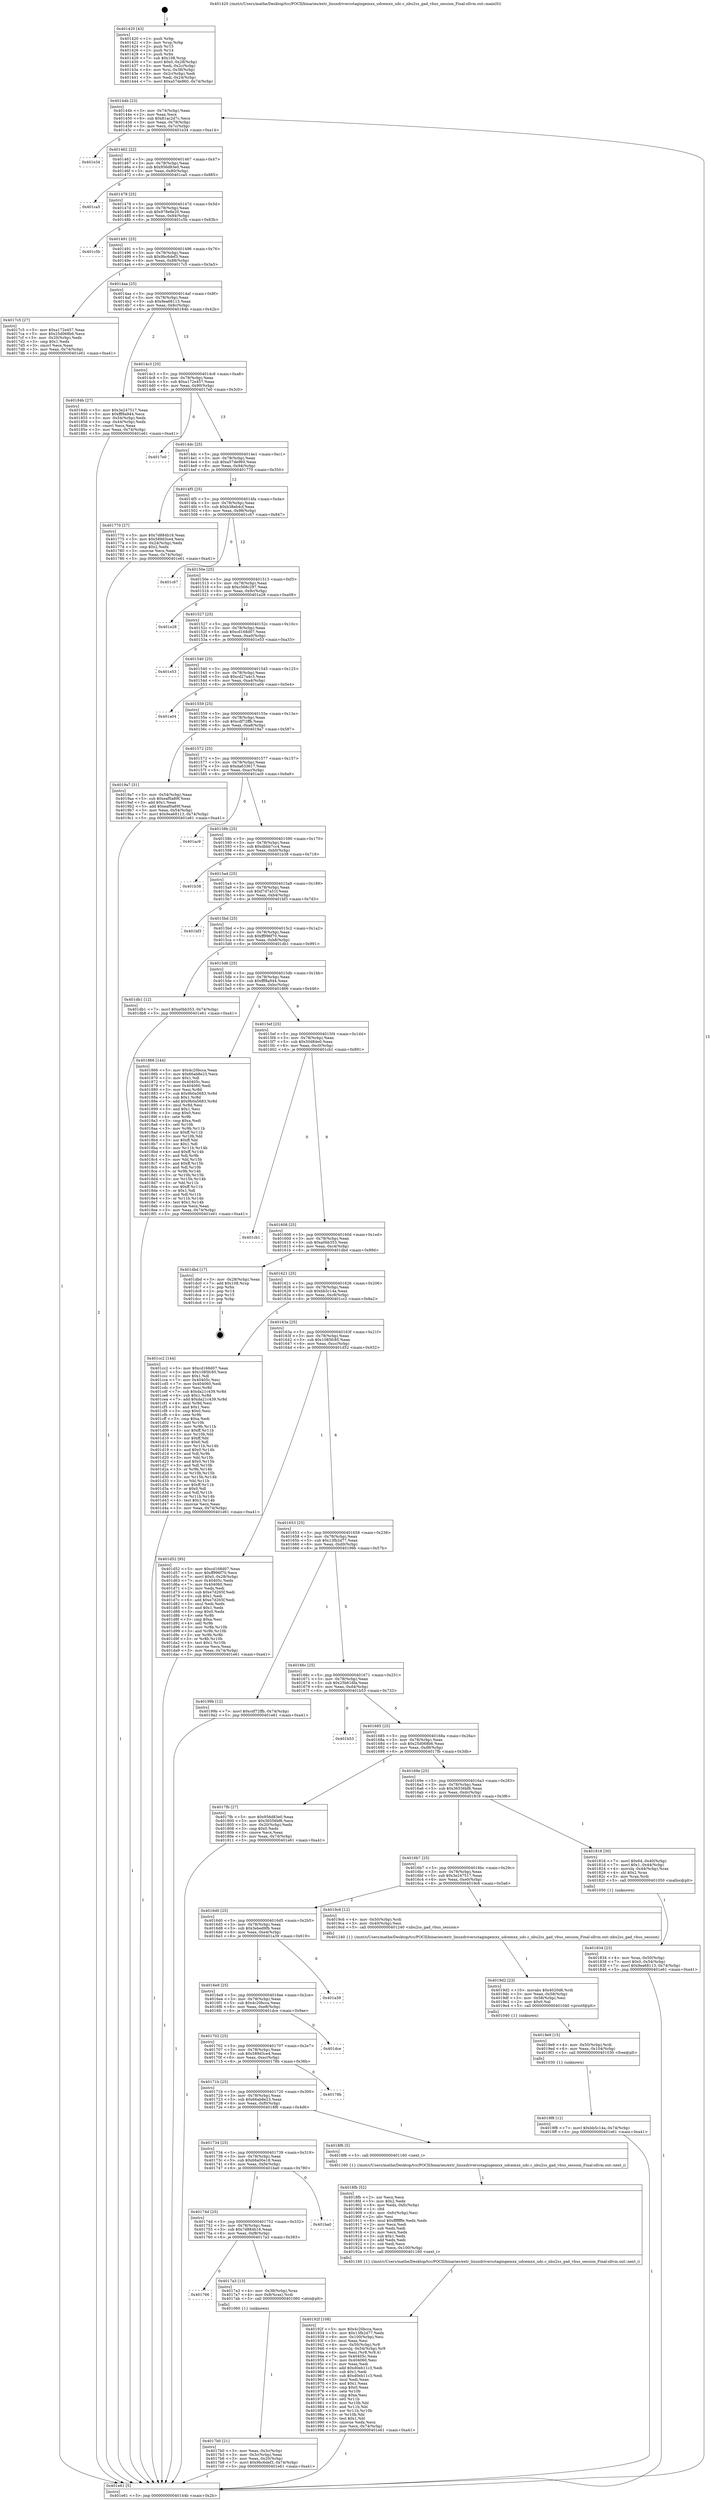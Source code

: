 digraph "0x401420" {
  label = "0x401420 (/mnt/c/Users/mathe/Desktop/tcc/POCII/binaries/extr_linuxdriversstagingemxx_udcemxx_udc.c_nbu2ss_gad_vbus_session_Final-ollvm.out::main(0))"
  labelloc = "t"
  node[shape=record]

  Entry [label="",width=0.3,height=0.3,shape=circle,fillcolor=black,style=filled]
  "0x40144b" [label="{
     0x40144b [23]\l
     | [instrs]\l
     &nbsp;&nbsp;0x40144b \<+3\>: mov -0x74(%rbp),%eax\l
     &nbsp;&nbsp;0x40144e \<+2\>: mov %eax,%ecx\l
     &nbsp;&nbsp;0x401450 \<+6\>: sub $0x81ac2d7c,%ecx\l
     &nbsp;&nbsp;0x401456 \<+3\>: mov %eax,-0x78(%rbp)\l
     &nbsp;&nbsp;0x401459 \<+3\>: mov %ecx,-0x7c(%rbp)\l
     &nbsp;&nbsp;0x40145c \<+6\>: je 0000000000401e34 \<main+0xa14\>\l
  }"]
  "0x401e34" [label="{
     0x401e34\l
  }", style=dashed]
  "0x401462" [label="{
     0x401462 [22]\l
     | [instrs]\l
     &nbsp;&nbsp;0x401462 \<+5\>: jmp 0000000000401467 \<main+0x47\>\l
     &nbsp;&nbsp;0x401467 \<+3\>: mov -0x78(%rbp),%eax\l
     &nbsp;&nbsp;0x40146a \<+5\>: sub $0x956d83e0,%eax\l
     &nbsp;&nbsp;0x40146f \<+3\>: mov %eax,-0x80(%rbp)\l
     &nbsp;&nbsp;0x401472 \<+6\>: je 0000000000401ca5 \<main+0x885\>\l
  }"]
  Exit [label="",width=0.3,height=0.3,shape=circle,fillcolor=black,style=filled,peripheries=2]
  "0x401ca5" [label="{
     0x401ca5\l
  }", style=dashed]
  "0x401478" [label="{
     0x401478 [25]\l
     | [instrs]\l
     &nbsp;&nbsp;0x401478 \<+5\>: jmp 000000000040147d \<main+0x5d\>\l
     &nbsp;&nbsp;0x40147d \<+3\>: mov -0x78(%rbp),%eax\l
     &nbsp;&nbsp;0x401480 \<+5\>: sub $0x978e8e20,%eax\l
     &nbsp;&nbsp;0x401485 \<+6\>: mov %eax,-0x84(%rbp)\l
     &nbsp;&nbsp;0x40148b \<+6\>: je 0000000000401c5b \<main+0x83b\>\l
  }"]
  "0x4019f8" [label="{
     0x4019f8 [12]\l
     | [instrs]\l
     &nbsp;&nbsp;0x4019f8 \<+7\>: movl $0xbb5c14a,-0x74(%rbp)\l
     &nbsp;&nbsp;0x4019ff \<+5\>: jmp 0000000000401e61 \<main+0xa41\>\l
  }"]
  "0x401c5b" [label="{
     0x401c5b\l
  }", style=dashed]
  "0x401491" [label="{
     0x401491 [25]\l
     | [instrs]\l
     &nbsp;&nbsp;0x401491 \<+5\>: jmp 0000000000401496 \<main+0x76\>\l
     &nbsp;&nbsp;0x401496 \<+3\>: mov -0x78(%rbp),%eax\l
     &nbsp;&nbsp;0x401499 \<+5\>: sub $0x9bc6def3,%eax\l
     &nbsp;&nbsp;0x40149e \<+6\>: mov %eax,-0x88(%rbp)\l
     &nbsp;&nbsp;0x4014a4 \<+6\>: je 00000000004017c5 \<main+0x3a5\>\l
  }"]
  "0x4019e9" [label="{
     0x4019e9 [15]\l
     | [instrs]\l
     &nbsp;&nbsp;0x4019e9 \<+4\>: mov -0x50(%rbp),%rdi\l
     &nbsp;&nbsp;0x4019ed \<+6\>: mov %eax,-0x104(%rbp)\l
     &nbsp;&nbsp;0x4019f3 \<+5\>: call 0000000000401030 \<free@plt\>\l
     | [calls]\l
     &nbsp;&nbsp;0x401030 \{1\} (unknown)\l
  }"]
  "0x4017c5" [label="{
     0x4017c5 [27]\l
     | [instrs]\l
     &nbsp;&nbsp;0x4017c5 \<+5\>: mov $0xa172e457,%eax\l
     &nbsp;&nbsp;0x4017ca \<+5\>: mov $0x25d068b6,%ecx\l
     &nbsp;&nbsp;0x4017cf \<+3\>: mov -0x20(%rbp),%edx\l
     &nbsp;&nbsp;0x4017d2 \<+3\>: cmp $0x1,%edx\l
     &nbsp;&nbsp;0x4017d5 \<+3\>: cmovl %ecx,%eax\l
     &nbsp;&nbsp;0x4017d8 \<+3\>: mov %eax,-0x74(%rbp)\l
     &nbsp;&nbsp;0x4017db \<+5\>: jmp 0000000000401e61 \<main+0xa41\>\l
  }"]
  "0x4014aa" [label="{
     0x4014aa [25]\l
     | [instrs]\l
     &nbsp;&nbsp;0x4014aa \<+5\>: jmp 00000000004014af \<main+0x8f\>\l
     &nbsp;&nbsp;0x4014af \<+3\>: mov -0x78(%rbp),%eax\l
     &nbsp;&nbsp;0x4014b2 \<+5\>: sub $0x9ea68113,%eax\l
     &nbsp;&nbsp;0x4014b7 \<+6\>: mov %eax,-0x8c(%rbp)\l
     &nbsp;&nbsp;0x4014bd \<+6\>: je 000000000040184b \<main+0x42b\>\l
  }"]
  "0x4019d2" [label="{
     0x4019d2 [23]\l
     | [instrs]\l
     &nbsp;&nbsp;0x4019d2 \<+10\>: movabs $0x4020d6,%rdi\l
     &nbsp;&nbsp;0x4019dc \<+3\>: mov %eax,-0x58(%rbp)\l
     &nbsp;&nbsp;0x4019df \<+3\>: mov -0x58(%rbp),%esi\l
     &nbsp;&nbsp;0x4019e2 \<+2\>: mov $0x0,%al\l
     &nbsp;&nbsp;0x4019e4 \<+5\>: call 0000000000401040 \<printf@plt\>\l
     | [calls]\l
     &nbsp;&nbsp;0x401040 \{1\} (unknown)\l
  }"]
  "0x40184b" [label="{
     0x40184b [27]\l
     | [instrs]\l
     &nbsp;&nbsp;0x40184b \<+5\>: mov $0x3e247517,%eax\l
     &nbsp;&nbsp;0x401850 \<+5\>: mov $0xfff8a944,%ecx\l
     &nbsp;&nbsp;0x401855 \<+3\>: mov -0x54(%rbp),%edx\l
     &nbsp;&nbsp;0x401858 \<+3\>: cmp -0x44(%rbp),%edx\l
     &nbsp;&nbsp;0x40185b \<+3\>: cmovl %ecx,%eax\l
     &nbsp;&nbsp;0x40185e \<+3\>: mov %eax,-0x74(%rbp)\l
     &nbsp;&nbsp;0x401861 \<+5\>: jmp 0000000000401e61 \<main+0xa41\>\l
  }"]
  "0x4014c3" [label="{
     0x4014c3 [25]\l
     | [instrs]\l
     &nbsp;&nbsp;0x4014c3 \<+5\>: jmp 00000000004014c8 \<main+0xa8\>\l
     &nbsp;&nbsp;0x4014c8 \<+3\>: mov -0x78(%rbp),%eax\l
     &nbsp;&nbsp;0x4014cb \<+5\>: sub $0xa172e457,%eax\l
     &nbsp;&nbsp;0x4014d0 \<+6\>: mov %eax,-0x90(%rbp)\l
     &nbsp;&nbsp;0x4014d6 \<+6\>: je 00000000004017e0 \<main+0x3c0\>\l
  }"]
  "0x40192f" [label="{
     0x40192f [108]\l
     | [instrs]\l
     &nbsp;&nbsp;0x40192f \<+5\>: mov $0x4c20bcca,%ecx\l
     &nbsp;&nbsp;0x401934 \<+5\>: mov $0x13fb2d77,%edx\l
     &nbsp;&nbsp;0x401939 \<+6\>: mov -0x100(%rbp),%esi\l
     &nbsp;&nbsp;0x40193f \<+3\>: imul %eax,%esi\l
     &nbsp;&nbsp;0x401942 \<+4\>: mov -0x50(%rbp),%r8\l
     &nbsp;&nbsp;0x401946 \<+4\>: movslq -0x54(%rbp),%r9\l
     &nbsp;&nbsp;0x40194a \<+4\>: mov %esi,(%r8,%r9,4)\l
     &nbsp;&nbsp;0x40194e \<+7\>: mov 0x40405c,%eax\l
     &nbsp;&nbsp;0x401955 \<+7\>: mov 0x404060,%esi\l
     &nbsp;&nbsp;0x40195c \<+2\>: mov %eax,%edi\l
     &nbsp;&nbsp;0x40195e \<+6\>: add $0xd0eb11c3,%edi\l
     &nbsp;&nbsp;0x401964 \<+3\>: sub $0x1,%edi\l
     &nbsp;&nbsp;0x401967 \<+6\>: sub $0xd0eb11c3,%edi\l
     &nbsp;&nbsp;0x40196d \<+3\>: imul %edi,%eax\l
     &nbsp;&nbsp;0x401970 \<+3\>: and $0x1,%eax\l
     &nbsp;&nbsp;0x401973 \<+3\>: cmp $0x0,%eax\l
     &nbsp;&nbsp;0x401976 \<+4\>: sete %r10b\l
     &nbsp;&nbsp;0x40197a \<+3\>: cmp $0xa,%esi\l
     &nbsp;&nbsp;0x40197d \<+4\>: setl %r11b\l
     &nbsp;&nbsp;0x401981 \<+3\>: mov %r10b,%bl\l
     &nbsp;&nbsp;0x401984 \<+3\>: and %r11b,%bl\l
     &nbsp;&nbsp;0x401987 \<+3\>: xor %r11b,%r10b\l
     &nbsp;&nbsp;0x40198a \<+3\>: or %r10b,%bl\l
     &nbsp;&nbsp;0x40198d \<+3\>: test $0x1,%bl\l
     &nbsp;&nbsp;0x401990 \<+3\>: cmovne %edx,%ecx\l
     &nbsp;&nbsp;0x401993 \<+3\>: mov %ecx,-0x74(%rbp)\l
     &nbsp;&nbsp;0x401996 \<+5\>: jmp 0000000000401e61 \<main+0xa41\>\l
  }"]
  "0x4017e0" [label="{
     0x4017e0\l
  }", style=dashed]
  "0x4014dc" [label="{
     0x4014dc [25]\l
     | [instrs]\l
     &nbsp;&nbsp;0x4014dc \<+5\>: jmp 00000000004014e1 \<main+0xc1\>\l
     &nbsp;&nbsp;0x4014e1 \<+3\>: mov -0x78(%rbp),%eax\l
     &nbsp;&nbsp;0x4014e4 \<+5\>: sub $0xa57de960,%eax\l
     &nbsp;&nbsp;0x4014e9 \<+6\>: mov %eax,-0x94(%rbp)\l
     &nbsp;&nbsp;0x4014ef \<+6\>: je 0000000000401770 \<main+0x350\>\l
  }"]
  "0x4018fb" [label="{
     0x4018fb [52]\l
     | [instrs]\l
     &nbsp;&nbsp;0x4018fb \<+2\>: xor %ecx,%ecx\l
     &nbsp;&nbsp;0x4018fd \<+5\>: mov $0x2,%edx\l
     &nbsp;&nbsp;0x401902 \<+6\>: mov %edx,-0xfc(%rbp)\l
     &nbsp;&nbsp;0x401908 \<+1\>: cltd\l
     &nbsp;&nbsp;0x401909 \<+6\>: mov -0xfc(%rbp),%esi\l
     &nbsp;&nbsp;0x40190f \<+2\>: idiv %esi\l
     &nbsp;&nbsp;0x401911 \<+6\>: imul $0xfffffffe,%edx,%edx\l
     &nbsp;&nbsp;0x401917 \<+2\>: mov %ecx,%edi\l
     &nbsp;&nbsp;0x401919 \<+2\>: sub %edx,%edi\l
     &nbsp;&nbsp;0x40191b \<+2\>: mov %ecx,%edx\l
     &nbsp;&nbsp;0x40191d \<+3\>: sub $0x1,%edx\l
     &nbsp;&nbsp;0x401920 \<+2\>: add %edx,%edi\l
     &nbsp;&nbsp;0x401922 \<+2\>: sub %edi,%ecx\l
     &nbsp;&nbsp;0x401924 \<+6\>: mov %ecx,-0x100(%rbp)\l
     &nbsp;&nbsp;0x40192a \<+5\>: call 0000000000401160 \<next_i\>\l
     | [calls]\l
     &nbsp;&nbsp;0x401160 \{1\} (/mnt/c/Users/mathe/Desktop/tcc/POCII/binaries/extr_linuxdriversstagingemxx_udcemxx_udc.c_nbu2ss_gad_vbus_session_Final-ollvm.out::next_i)\l
  }"]
  "0x401770" [label="{
     0x401770 [27]\l
     | [instrs]\l
     &nbsp;&nbsp;0x401770 \<+5\>: mov $0x7d884b16,%eax\l
     &nbsp;&nbsp;0x401775 \<+5\>: mov $0x589d3ce4,%ecx\l
     &nbsp;&nbsp;0x40177a \<+3\>: mov -0x24(%rbp),%edx\l
     &nbsp;&nbsp;0x40177d \<+3\>: cmp $0x2,%edx\l
     &nbsp;&nbsp;0x401780 \<+3\>: cmovne %ecx,%eax\l
     &nbsp;&nbsp;0x401783 \<+3\>: mov %eax,-0x74(%rbp)\l
     &nbsp;&nbsp;0x401786 \<+5\>: jmp 0000000000401e61 \<main+0xa41\>\l
  }"]
  "0x4014f5" [label="{
     0x4014f5 [25]\l
     | [instrs]\l
     &nbsp;&nbsp;0x4014f5 \<+5\>: jmp 00000000004014fa \<main+0xda\>\l
     &nbsp;&nbsp;0x4014fa \<+3\>: mov -0x78(%rbp),%eax\l
     &nbsp;&nbsp;0x4014fd \<+5\>: sub $0xb38eb4cf,%eax\l
     &nbsp;&nbsp;0x401502 \<+6\>: mov %eax,-0x98(%rbp)\l
     &nbsp;&nbsp;0x401508 \<+6\>: je 0000000000401c67 \<main+0x847\>\l
  }"]
  "0x401e61" [label="{
     0x401e61 [5]\l
     | [instrs]\l
     &nbsp;&nbsp;0x401e61 \<+5\>: jmp 000000000040144b \<main+0x2b\>\l
  }"]
  "0x401420" [label="{
     0x401420 [43]\l
     | [instrs]\l
     &nbsp;&nbsp;0x401420 \<+1\>: push %rbp\l
     &nbsp;&nbsp;0x401421 \<+3\>: mov %rsp,%rbp\l
     &nbsp;&nbsp;0x401424 \<+2\>: push %r15\l
     &nbsp;&nbsp;0x401426 \<+2\>: push %r14\l
     &nbsp;&nbsp;0x401428 \<+1\>: push %rbx\l
     &nbsp;&nbsp;0x401429 \<+7\>: sub $0x108,%rsp\l
     &nbsp;&nbsp;0x401430 \<+7\>: movl $0x0,-0x28(%rbp)\l
     &nbsp;&nbsp;0x401437 \<+3\>: mov %edi,-0x2c(%rbp)\l
     &nbsp;&nbsp;0x40143a \<+4\>: mov %rsi,-0x38(%rbp)\l
     &nbsp;&nbsp;0x40143e \<+3\>: mov -0x2c(%rbp),%edi\l
     &nbsp;&nbsp;0x401441 \<+3\>: mov %edi,-0x24(%rbp)\l
     &nbsp;&nbsp;0x401444 \<+7\>: movl $0xa57de960,-0x74(%rbp)\l
  }"]
  "0x401834" [label="{
     0x401834 [23]\l
     | [instrs]\l
     &nbsp;&nbsp;0x401834 \<+4\>: mov %rax,-0x50(%rbp)\l
     &nbsp;&nbsp;0x401838 \<+7\>: movl $0x0,-0x54(%rbp)\l
     &nbsp;&nbsp;0x40183f \<+7\>: movl $0x9ea68113,-0x74(%rbp)\l
     &nbsp;&nbsp;0x401846 \<+5\>: jmp 0000000000401e61 \<main+0xa41\>\l
  }"]
  "0x401c67" [label="{
     0x401c67\l
  }", style=dashed]
  "0x40150e" [label="{
     0x40150e [25]\l
     | [instrs]\l
     &nbsp;&nbsp;0x40150e \<+5\>: jmp 0000000000401513 \<main+0xf3\>\l
     &nbsp;&nbsp;0x401513 \<+3\>: mov -0x78(%rbp),%eax\l
     &nbsp;&nbsp;0x401516 \<+5\>: sub $0xc568c297,%eax\l
     &nbsp;&nbsp;0x40151b \<+6\>: mov %eax,-0x9c(%rbp)\l
     &nbsp;&nbsp;0x401521 \<+6\>: je 0000000000401e28 \<main+0xa08\>\l
  }"]
  "0x4017b0" [label="{
     0x4017b0 [21]\l
     | [instrs]\l
     &nbsp;&nbsp;0x4017b0 \<+3\>: mov %eax,-0x3c(%rbp)\l
     &nbsp;&nbsp;0x4017b3 \<+3\>: mov -0x3c(%rbp),%eax\l
     &nbsp;&nbsp;0x4017b6 \<+3\>: mov %eax,-0x20(%rbp)\l
     &nbsp;&nbsp;0x4017b9 \<+7\>: movl $0x9bc6def3,-0x74(%rbp)\l
     &nbsp;&nbsp;0x4017c0 \<+5\>: jmp 0000000000401e61 \<main+0xa41\>\l
  }"]
  "0x401e28" [label="{
     0x401e28\l
  }", style=dashed]
  "0x401527" [label="{
     0x401527 [25]\l
     | [instrs]\l
     &nbsp;&nbsp;0x401527 \<+5\>: jmp 000000000040152c \<main+0x10c\>\l
     &nbsp;&nbsp;0x40152c \<+3\>: mov -0x78(%rbp),%eax\l
     &nbsp;&nbsp;0x40152f \<+5\>: sub $0xcd168d07,%eax\l
     &nbsp;&nbsp;0x401534 \<+6\>: mov %eax,-0xa0(%rbp)\l
     &nbsp;&nbsp;0x40153a \<+6\>: je 0000000000401e53 \<main+0xa33\>\l
  }"]
  "0x401766" [label="{
     0x401766\l
  }", style=dashed]
  "0x401e53" [label="{
     0x401e53\l
  }", style=dashed]
  "0x401540" [label="{
     0x401540 [25]\l
     | [instrs]\l
     &nbsp;&nbsp;0x401540 \<+5\>: jmp 0000000000401545 \<main+0x125\>\l
     &nbsp;&nbsp;0x401545 \<+3\>: mov -0x78(%rbp),%eax\l
     &nbsp;&nbsp;0x401548 \<+5\>: sub $0xcd27a4c3,%eax\l
     &nbsp;&nbsp;0x40154d \<+6\>: mov %eax,-0xa4(%rbp)\l
     &nbsp;&nbsp;0x401553 \<+6\>: je 0000000000401a04 \<main+0x5e4\>\l
  }"]
  "0x4017a3" [label="{
     0x4017a3 [13]\l
     | [instrs]\l
     &nbsp;&nbsp;0x4017a3 \<+4\>: mov -0x38(%rbp),%rax\l
     &nbsp;&nbsp;0x4017a7 \<+4\>: mov 0x8(%rax),%rdi\l
     &nbsp;&nbsp;0x4017ab \<+5\>: call 0000000000401060 \<atoi@plt\>\l
     | [calls]\l
     &nbsp;&nbsp;0x401060 \{1\} (unknown)\l
  }"]
  "0x401a04" [label="{
     0x401a04\l
  }", style=dashed]
  "0x401559" [label="{
     0x401559 [25]\l
     | [instrs]\l
     &nbsp;&nbsp;0x401559 \<+5\>: jmp 000000000040155e \<main+0x13e\>\l
     &nbsp;&nbsp;0x40155e \<+3\>: mov -0x78(%rbp),%eax\l
     &nbsp;&nbsp;0x401561 \<+5\>: sub $0xcdf72ffb,%eax\l
     &nbsp;&nbsp;0x401566 \<+6\>: mov %eax,-0xa8(%rbp)\l
     &nbsp;&nbsp;0x40156c \<+6\>: je 00000000004019a7 \<main+0x587\>\l
  }"]
  "0x40174d" [label="{
     0x40174d [25]\l
     | [instrs]\l
     &nbsp;&nbsp;0x40174d \<+5\>: jmp 0000000000401752 \<main+0x332\>\l
     &nbsp;&nbsp;0x401752 \<+3\>: mov -0x78(%rbp),%eax\l
     &nbsp;&nbsp;0x401755 \<+5\>: sub $0x7d884b16,%eax\l
     &nbsp;&nbsp;0x40175a \<+6\>: mov %eax,-0xf8(%rbp)\l
     &nbsp;&nbsp;0x401760 \<+6\>: je 00000000004017a3 \<main+0x383\>\l
  }"]
  "0x4019a7" [label="{
     0x4019a7 [31]\l
     | [instrs]\l
     &nbsp;&nbsp;0x4019a7 \<+3\>: mov -0x54(%rbp),%eax\l
     &nbsp;&nbsp;0x4019aa \<+5\>: sub $0xeaf0a89f,%eax\l
     &nbsp;&nbsp;0x4019af \<+3\>: add $0x1,%eax\l
     &nbsp;&nbsp;0x4019b2 \<+5\>: add $0xeaf0a89f,%eax\l
     &nbsp;&nbsp;0x4019b7 \<+3\>: mov %eax,-0x54(%rbp)\l
     &nbsp;&nbsp;0x4019ba \<+7\>: movl $0x9ea68113,-0x74(%rbp)\l
     &nbsp;&nbsp;0x4019c1 \<+5\>: jmp 0000000000401e61 \<main+0xa41\>\l
  }"]
  "0x401572" [label="{
     0x401572 [25]\l
     | [instrs]\l
     &nbsp;&nbsp;0x401572 \<+5\>: jmp 0000000000401577 \<main+0x157\>\l
     &nbsp;&nbsp;0x401577 \<+3\>: mov -0x78(%rbp),%eax\l
     &nbsp;&nbsp;0x40157a \<+5\>: sub $0xda633617,%eax\l
     &nbsp;&nbsp;0x40157f \<+6\>: mov %eax,-0xac(%rbp)\l
     &nbsp;&nbsp;0x401585 \<+6\>: je 0000000000401ac9 \<main+0x6a9\>\l
  }"]
  "0x401ba0" [label="{
     0x401ba0\l
  }", style=dashed]
  "0x401ac9" [label="{
     0x401ac9\l
  }", style=dashed]
  "0x40158b" [label="{
     0x40158b [25]\l
     | [instrs]\l
     &nbsp;&nbsp;0x40158b \<+5\>: jmp 0000000000401590 \<main+0x170\>\l
     &nbsp;&nbsp;0x401590 \<+3\>: mov -0x78(%rbp),%eax\l
     &nbsp;&nbsp;0x401593 \<+5\>: sub $0xdbbb7cc4,%eax\l
     &nbsp;&nbsp;0x401598 \<+6\>: mov %eax,-0xb0(%rbp)\l
     &nbsp;&nbsp;0x40159e \<+6\>: je 0000000000401b38 \<main+0x718\>\l
  }"]
  "0x401734" [label="{
     0x401734 [25]\l
     | [instrs]\l
     &nbsp;&nbsp;0x401734 \<+5\>: jmp 0000000000401739 \<main+0x319\>\l
     &nbsp;&nbsp;0x401739 \<+3\>: mov -0x78(%rbp),%eax\l
     &nbsp;&nbsp;0x40173c \<+5\>: sub $0x68a00e18,%eax\l
     &nbsp;&nbsp;0x401741 \<+6\>: mov %eax,-0xf4(%rbp)\l
     &nbsp;&nbsp;0x401747 \<+6\>: je 0000000000401ba0 \<main+0x780\>\l
  }"]
  "0x401b38" [label="{
     0x401b38\l
  }", style=dashed]
  "0x4015a4" [label="{
     0x4015a4 [25]\l
     | [instrs]\l
     &nbsp;&nbsp;0x4015a4 \<+5\>: jmp 00000000004015a9 \<main+0x189\>\l
     &nbsp;&nbsp;0x4015a9 \<+3\>: mov -0x78(%rbp),%eax\l
     &nbsp;&nbsp;0x4015ac \<+5\>: sub $0xf7d7a51f,%eax\l
     &nbsp;&nbsp;0x4015b1 \<+6\>: mov %eax,-0xb4(%rbp)\l
     &nbsp;&nbsp;0x4015b7 \<+6\>: je 0000000000401bf3 \<main+0x7d3\>\l
  }"]
  "0x4018f6" [label="{
     0x4018f6 [5]\l
     | [instrs]\l
     &nbsp;&nbsp;0x4018f6 \<+5\>: call 0000000000401160 \<next_i\>\l
     | [calls]\l
     &nbsp;&nbsp;0x401160 \{1\} (/mnt/c/Users/mathe/Desktop/tcc/POCII/binaries/extr_linuxdriversstagingemxx_udcemxx_udc.c_nbu2ss_gad_vbus_session_Final-ollvm.out::next_i)\l
  }"]
  "0x401bf3" [label="{
     0x401bf3\l
  }", style=dashed]
  "0x4015bd" [label="{
     0x4015bd [25]\l
     | [instrs]\l
     &nbsp;&nbsp;0x4015bd \<+5\>: jmp 00000000004015c2 \<main+0x1a2\>\l
     &nbsp;&nbsp;0x4015c2 \<+3\>: mov -0x78(%rbp),%eax\l
     &nbsp;&nbsp;0x4015c5 \<+5\>: sub $0xff996f70,%eax\l
     &nbsp;&nbsp;0x4015ca \<+6\>: mov %eax,-0xb8(%rbp)\l
     &nbsp;&nbsp;0x4015d0 \<+6\>: je 0000000000401db1 \<main+0x991\>\l
  }"]
  "0x40171b" [label="{
     0x40171b [25]\l
     | [instrs]\l
     &nbsp;&nbsp;0x40171b \<+5\>: jmp 0000000000401720 \<main+0x300\>\l
     &nbsp;&nbsp;0x401720 \<+3\>: mov -0x78(%rbp),%eax\l
     &nbsp;&nbsp;0x401723 \<+5\>: sub $0x66ab8e23,%eax\l
     &nbsp;&nbsp;0x401728 \<+6\>: mov %eax,-0xf0(%rbp)\l
     &nbsp;&nbsp;0x40172e \<+6\>: je 00000000004018f6 \<main+0x4d6\>\l
  }"]
  "0x401db1" [label="{
     0x401db1 [12]\l
     | [instrs]\l
     &nbsp;&nbsp;0x401db1 \<+7\>: movl $0xa0bb353,-0x74(%rbp)\l
     &nbsp;&nbsp;0x401db8 \<+5\>: jmp 0000000000401e61 \<main+0xa41\>\l
  }"]
  "0x4015d6" [label="{
     0x4015d6 [25]\l
     | [instrs]\l
     &nbsp;&nbsp;0x4015d6 \<+5\>: jmp 00000000004015db \<main+0x1bb\>\l
     &nbsp;&nbsp;0x4015db \<+3\>: mov -0x78(%rbp),%eax\l
     &nbsp;&nbsp;0x4015de \<+5\>: sub $0xfff8a944,%eax\l
     &nbsp;&nbsp;0x4015e3 \<+6\>: mov %eax,-0xbc(%rbp)\l
     &nbsp;&nbsp;0x4015e9 \<+6\>: je 0000000000401866 \<main+0x446\>\l
  }"]
  "0x40178b" [label="{
     0x40178b\l
  }", style=dashed]
  "0x401866" [label="{
     0x401866 [144]\l
     | [instrs]\l
     &nbsp;&nbsp;0x401866 \<+5\>: mov $0x4c20bcca,%eax\l
     &nbsp;&nbsp;0x40186b \<+5\>: mov $0x66ab8e23,%ecx\l
     &nbsp;&nbsp;0x401870 \<+2\>: mov $0x1,%dl\l
     &nbsp;&nbsp;0x401872 \<+7\>: mov 0x40405c,%esi\l
     &nbsp;&nbsp;0x401879 \<+7\>: mov 0x404060,%edi\l
     &nbsp;&nbsp;0x401880 \<+3\>: mov %esi,%r8d\l
     &nbsp;&nbsp;0x401883 \<+7\>: sub $0x9b0a5683,%r8d\l
     &nbsp;&nbsp;0x40188a \<+4\>: sub $0x1,%r8d\l
     &nbsp;&nbsp;0x40188e \<+7\>: add $0x9b0a5683,%r8d\l
     &nbsp;&nbsp;0x401895 \<+4\>: imul %r8d,%esi\l
     &nbsp;&nbsp;0x401899 \<+3\>: and $0x1,%esi\l
     &nbsp;&nbsp;0x40189c \<+3\>: cmp $0x0,%esi\l
     &nbsp;&nbsp;0x40189f \<+4\>: sete %r9b\l
     &nbsp;&nbsp;0x4018a3 \<+3\>: cmp $0xa,%edi\l
     &nbsp;&nbsp;0x4018a6 \<+4\>: setl %r10b\l
     &nbsp;&nbsp;0x4018aa \<+3\>: mov %r9b,%r11b\l
     &nbsp;&nbsp;0x4018ad \<+4\>: xor $0xff,%r11b\l
     &nbsp;&nbsp;0x4018b1 \<+3\>: mov %r10b,%bl\l
     &nbsp;&nbsp;0x4018b4 \<+3\>: xor $0xff,%bl\l
     &nbsp;&nbsp;0x4018b7 \<+3\>: xor $0x1,%dl\l
     &nbsp;&nbsp;0x4018ba \<+3\>: mov %r11b,%r14b\l
     &nbsp;&nbsp;0x4018bd \<+4\>: and $0xff,%r14b\l
     &nbsp;&nbsp;0x4018c1 \<+3\>: and %dl,%r9b\l
     &nbsp;&nbsp;0x4018c4 \<+3\>: mov %bl,%r15b\l
     &nbsp;&nbsp;0x4018c7 \<+4\>: and $0xff,%r15b\l
     &nbsp;&nbsp;0x4018cb \<+3\>: and %dl,%r10b\l
     &nbsp;&nbsp;0x4018ce \<+3\>: or %r9b,%r14b\l
     &nbsp;&nbsp;0x4018d1 \<+3\>: or %r10b,%r15b\l
     &nbsp;&nbsp;0x4018d4 \<+3\>: xor %r15b,%r14b\l
     &nbsp;&nbsp;0x4018d7 \<+3\>: or %bl,%r11b\l
     &nbsp;&nbsp;0x4018da \<+4\>: xor $0xff,%r11b\l
     &nbsp;&nbsp;0x4018de \<+3\>: or $0x1,%dl\l
     &nbsp;&nbsp;0x4018e1 \<+3\>: and %dl,%r11b\l
     &nbsp;&nbsp;0x4018e4 \<+3\>: or %r11b,%r14b\l
     &nbsp;&nbsp;0x4018e7 \<+4\>: test $0x1,%r14b\l
     &nbsp;&nbsp;0x4018eb \<+3\>: cmovne %ecx,%eax\l
     &nbsp;&nbsp;0x4018ee \<+3\>: mov %eax,-0x74(%rbp)\l
     &nbsp;&nbsp;0x4018f1 \<+5\>: jmp 0000000000401e61 \<main+0xa41\>\l
  }"]
  "0x4015ef" [label="{
     0x4015ef [25]\l
     | [instrs]\l
     &nbsp;&nbsp;0x4015ef \<+5\>: jmp 00000000004015f4 \<main+0x1d4\>\l
     &nbsp;&nbsp;0x4015f4 \<+3\>: mov -0x78(%rbp),%eax\l
     &nbsp;&nbsp;0x4015f7 \<+5\>: sub $0x50d84e0,%eax\l
     &nbsp;&nbsp;0x4015fc \<+6\>: mov %eax,-0xc0(%rbp)\l
     &nbsp;&nbsp;0x401602 \<+6\>: je 0000000000401cb1 \<main+0x891\>\l
  }"]
  "0x401702" [label="{
     0x401702 [25]\l
     | [instrs]\l
     &nbsp;&nbsp;0x401702 \<+5\>: jmp 0000000000401707 \<main+0x2e7\>\l
     &nbsp;&nbsp;0x401707 \<+3\>: mov -0x78(%rbp),%eax\l
     &nbsp;&nbsp;0x40170a \<+5\>: sub $0x589d3ce4,%eax\l
     &nbsp;&nbsp;0x40170f \<+6\>: mov %eax,-0xec(%rbp)\l
     &nbsp;&nbsp;0x401715 \<+6\>: je 000000000040178b \<main+0x36b\>\l
  }"]
  "0x401cb1" [label="{
     0x401cb1\l
  }", style=dashed]
  "0x401608" [label="{
     0x401608 [25]\l
     | [instrs]\l
     &nbsp;&nbsp;0x401608 \<+5\>: jmp 000000000040160d \<main+0x1ed\>\l
     &nbsp;&nbsp;0x40160d \<+3\>: mov -0x78(%rbp),%eax\l
     &nbsp;&nbsp;0x401610 \<+5\>: sub $0xa0bb353,%eax\l
     &nbsp;&nbsp;0x401615 \<+6\>: mov %eax,-0xc4(%rbp)\l
     &nbsp;&nbsp;0x40161b \<+6\>: je 0000000000401dbd \<main+0x99d\>\l
  }"]
  "0x401dce" [label="{
     0x401dce\l
  }", style=dashed]
  "0x401dbd" [label="{
     0x401dbd [17]\l
     | [instrs]\l
     &nbsp;&nbsp;0x401dbd \<+3\>: mov -0x28(%rbp),%eax\l
     &nbsp;&nbsp;0x401dc0 \<+7\>: add $0x108,%rsp\l
     &nbsp;&nbsp;0x401dc7 \<+1\>: pop %rbx\l
     &nbsp;&nbsp;0x401dc8 \<+2\>: pop %r14\l
     &nbsp;&nbsp;0x401dca \<+2\>: pop %r15\l
     &nbsp;&nbsp;0x401dcc \<+1\>: pop %rbp\l
     &nbsp;&nbsp;0x401dcd \<+1\>: ret\l
  }"]
  "0x401621" [label="{
     0x401621 [25]\l
     | [instrs]\l
     &nbsp;&nbsp;0x401621 \<+5\>: jmp 0000000000401626 \<main+0x206\>\l
     &nbsp;&nbsp;0x401626 \<+3\>: mov -0x78(%rbp),%eax\l
     &nbsp;&nbsp;0x401629 \<+5\>: sub $0xbb5c14a,%eax\l
     &nbsp;&nbsp;0x40162e \<+6\>: mov %eax,-0xc8(%rbp)\l
     &nbsp;&nbsp;0x401634 \<+6\>: je 0000000000401cc2 \<main+0x8a2\>\l
  }"]
  "0x4016e9" [label="{
     0x4016e9 [25]\l
     | [instrs]\l
     &nbsp;&nbsp;0x4016e9 \<+5\>: jmp 00000000004016ee \<main+0x2ce\>\l
     &nbsp;&nbsp;0x4016ee \<+3\>: mov -0x78(%rbp),%eax\l
     &nbsp;&nbsp;0x4016f1 \<+5\>: sub $0x4c20bcca,%eax\l
     &nbsp;&nbsp;0x4016f6 \<+6\>: mov %eax,-0xe8(%rbp)\l
     &nbsp;&nbsp;0x4016fc \<+6\>: je 0000000000401dce \<main+0x9ae\>\l
  }"]
  "0x401cc2" [label="{
     0x401cc2 [144]\l
     | [instrs]\l
     &nbsp;&nbsp;0x401cc2 \<+5\>: mov $0xcd168d07,%eax\l
     &nbsp;&nbsp;0x401cc7 \<+5\>: mov $0x1085fc85,%ecx\l
     &nbsp;&nbsp;0x401ccc \<+2\>: mov $0x1,%dl\l
     &nbsp;&nbsp;0x401cce \<+7\>: mov 0x40405c,%esi\l
     &nbsp;&nbsp;0x401cd5 \<+7\>: mov 0x404060,%edi\l
     &nbsp;&nbsp;0x401cdc \<+3\>: mov %esi,%r8d\l
     &nbsp;&nbsp;0x401cdf \<+7\>: sub $0xda21c439,%r8d\l
     &nbsp;&nbsp;0x401ce6 \<+4\>: sub $0x1,%r8d\l
     &nbsp;&nbsp;0x401cea \<+7\>: add $0xda21c439,%r8d\l
     &nbsp;&nbsp;0x401cf1 \<+4\>: imul %r8d,%esi\l
     &nbsp;&nbsp;0x401cf5 \<+3\>: and $0x1,%esi\l
     &nbsp;&nbsp;0x401cf8 \<+3\>: cmp $0x0,%esi\l
     &nbsp;&nbsp;0x401cfb \<+4\>: sete %r9b\l
     &nbsp;&nbsp;0x401cff \<+3\>: cmp $0xa,%edi\l
     &nbsp;&nbsp;0x401d02 \<+4\>: setl %r10b\l
     &nbsp;&nbsp;0x401d06 \<+3\>: mov %r9b,%r11b\l
     &nbsp;&nbsp;0x401d09 \<+4\>: xor $0xff,%r11b\l
     &nbsp;&nbsp;0x401d0d \<+3\>: mov %r10b,%bl\l
     &nbsp;&nbsp;0x401d10 \<+3\>: xor $0xff,%bl\l
     &nbsp;&nbsp;0x401d13 \<+3\>: xor $0x0,%dl\l
     &nbsp;&nbsp;0x401d16 \<+3\>: mov %r11b,%r14b\l
     &nbsp;&nbsp;0x401d19 \<+4\>: and $0x0,%r14b\l
     &nbsp;&nbsp;0x401d1d \<+3\>: and %dl,%r9b\l
     &nbsp;&nbsp;0x401d20 \<+3\>: mov %bl,%r15b\l
     &nbsp;&nbsp;0x401d23 \<+4\>: and $0x0,%r15b\l
     &nbsp;&nbsp;0x401d27 \<+3\>: and %dl,%r10b\l
     &nbsp;&nbsp;0x401d2a \<+3\>: or %r9b,%r14b\l
     &nbsp;&nbsp;0x401d2d \<+3\>: or %r10b,%r15b\l
     &nbsp;&nbsp;0x401d30 \<+3\>: xor %r15b,%r14b\l
     &nbsp;&nbsp;0x401d33 \<+3\>: or %bl,%r11b\l
     &nbsp;&nbsp;0x401d36 \<+4\>: xor $0xff,%r11b\l
     &nbsp;&nbsp;0x401d3a \<+3\>: or $0x0,%dl\l
     &nbsp;&nbsp;0x401d3d \<+3\>: and %dl,%r11b\l
     &nbsp;&nbsp;0x401d40 \<+3\>: or %r11b,%r14b\l
     &nbsp;&nbsp;0x401d43 \<+4\>: test $0x1,%r14b\l
     &nbsp;&nbsp;0x401d47 \<+3\>: cmovne %ecx,%eax\l
     &nbsp;&nbsp;0x401d4a \<+3\>: mov %eax,-0x74(%rbp)\l
     &nbsp;&nbsp;0x401d4d \<+5\>: jmp 0000000000401e61 \<main+0xa41\>\l
  }"]
  "0x40163a" [label="{
     0x40163a [25]\l
     | [instrs]\l
     &nbsp;&nbsp;0x40163a \<+5\>: jmp 000000000040163f \<main+0x21f\>\l
     &nbsp;&nbsp;0x40163f \<+3\>: mov -0x78(%rbp),%eax\l
     &nbsp;&nbsp;0x401642 \<+5\>: sub $0x1085fc85,%eax\l
     &nbsp;&nbsp;0x401647 \<+6\>: mov %eax,-0xcc(%rbp)\l
     &nbsp;&nbsp;0x40164d \<+6\>: je 0000000000401d52 \<main+0x932\>\l
  }"]
  "0x401a39" [label="{
     0x401a39\l
  }", style=dashed]
  "0x401d52" [label="{
     0x401d52 [95]\l
     | [instrs]\l
     &nbsp;&nbsp;0x401d52 \<+5\>: mov $0xcd168d07,%eax\l
     &nbsp;&nbsp;0x401d57 \<+5\>: mov $0xff996f70,%ecx\l
     &nbsp;&nbsp;0x401d5c \<+7\>: movl $0x0,-0x28(%rbp)\l
     &nbsp;&nbsp;0x401d63 \<+7\>: mov 0x40405c,%edx\l
     &nbsp;&nbsp;0x401d6a \<+7\>: mov 0x404060,%esi\l
     &nbsp;&nbsp;0x401d71 \<+2\>: mov %edx,%edi\l
     &nbsp;&nbsp;0x401d73 \<+6\>: sub $0xe7d265f,%edi\l
     &nbsp;&nbsp;0x401d79 \<+3\>: sub $0x1,%edi\l
     &nbsp;&nbsp;0x401d7c \<+6\>: add $0xe7d265f,%edi\l
     &nbsp;&nbsp;0x401d82 \<+3\>: imul %edi,%edx\l
     &nbsp;&nbsp;0x401d85 \<+3\>: and $0x1,%edx\l
     &nbsp;&nbsp;0x401d88 \<+3\>: cmp $0x0,%edx\l
     &nbsp;&nbsp;0x401d8b \<+4\>: sete %r8b\l
     &nbsp;&nbsp;0x401d8f \<+3\>: cmp $0xa,%esi\l
     &nbsp;&nbsp;0x401d92 \<+4\>: setl %r9b\l
     &nbsp;&nbsp;0x401d96 \<+3\>: mov %r8b,%r10b\l
     &nbsp;&nbsp;0x401d99 \<+3\>: and %r9b,%r10b\l
     &nbsp;&nbsp;0x401d9c \<+3\>: xor %r9b,%r8b\l
     &nbsp;&nbsp;0x401d9f \<+3\>: or %r8b,%r10b\l
     &nbsp;&nbsp;0x401da2 \<+4\>: test $0x1,%r10b\l
     &nbsp;&nbsp;0x401da6 \<+3\>: cmovne %ecx,%eax\l
     &nbsp;&nbsp;0x401da9 \<+3\>: mov %eax,-0x74(%rbp)\l
     &nbsp;&nbsp;0x401dac \<+5\>: jmp 0000000000401e61 \<main+0xa41\>\l
  }"]
  "0x401653" [label="{
     0x401653 [25]\l
     | [instrs]\l
     &nbsp;&nbsp;0x401653 \<+5\>: jmp 0000000000401658 \<main+0x238\>\l
     &nbsp;&nbsp;0x401658 \<+3\>: mov -0x78(%rbp),%eax\l
     &nbsp;&nbsp;0x40165b \<+5\>: sub $0x13fb2d77,%eax\l
     &nbsp;&nbsp;0x401660 \<+6\>: mov %eax,-0xd0(%rbp)\l
     &nbsp;&nbsp;0x401666 \<+6\>: je 000000000040199b \<main+0x57b\>\l
  }"]
  "0x4016d0" [label="{
     0x4016d0 [25]\l
     | [instrs]\l
     &nbsp;&nbsp;0x4016d0 \<+5\>: jmp 00000000004016d5 \<main+0x2b5\>\l
     &nbsp;&nbsp;0x4016d5 \<+3\>: mov -0x78(%rbp),%eax\l
     &nbsp;&nbsp;0x4016d8 \<+5\>: sub $0x3ebed9fb,%eax\l
     &nbsp;&nbsp;0x4016dd \<+6\>: mov %eax,-0xe4(%rbp)\l
     &nbsp;&nbsp;0x4016e3 \<+6\>: je 0000000000401a39 \<main+0x619\>\l
  }"]
  "0x40199b" [label="{
     0x40199b [12]\l
     | [instrs]\l
     &nbsp;&nbsp;0x40199b \<+7\>: movl $0xcdf72ffb,-0x74(%rbp)\l
     &nbsp;&nbsp;0x4019a2 \<+5\>: jmp 0000000000401e61 \<main+0xa41\>\l
  }"]
  "0x40166c" [label="{
     0x40166c [25]\l
     | [instrs]\l
     &nbsp;&nbsp;0x40166c \<+5\>: jmp 0000000000401671 \<main+0x251\>\l
     &nbsp;&nbsp;0x401671 \<+3\>: mov -0x78(%rbp),%eax\l
     &nbsp;&nbsp;0x401674 \<+5\>: sub $0x25b616fa,%eax\l
     &nbsp;&nbsp;0x401679 \<+6\>: mov %eax,-0xd4(%rbp)\l
     &nbsp;&nbsp;0x40167f \<+6\>: je 0000000000401b53 \<main+0x733\>\l
  }"]
  "0x4019c6" [label="{
     0x4019c6 [12]\l
     | [instrs]\l
     &nbsp;&nbsp;0x4019c6 \<+4\>: mov -0x50(%rbp),%rdi\l
     &nbsp;&nbsp;0x4019ca \<+3\>: mov -0x40(%rbp),%esi\l
     &nbsp;&nbsp;0x4019cd \<+5\>: call 0000000000401240 \<nbu2ss_gad_vbus_session\>\l
     | [calls]\l
     &nbsp;&nbsp;0x401240 \{1\} (/mnt/c/Users/mathe/Desktop/tcc/POCII/binaries/extr_linuxdriversstagingemxx_udcemxx_udc.c_nbu2ss_gad_vbus_session_Final-ollvm.out::nbu2ss_gad_vbus_session)\l
  }"]
  "0x401b53" [label="{
     0x401b53\l
  }", style=dashed]
  "0x401685" [label="{
     0x401685 [25]\l
     | [instrs]\l
     &nbsp;&nbsp;0x401685 \<+5\>: jmp 000000000040168a \<main+0x26a\>\l
     &nbsp;&nbsp;0x40168a \<+3\>: mov -0x78(%rbp),%eax\l
     &nbsp;&nbsp;0x40168d \<+5\>: sub $0x25d068b6,%eax\l
     &nbsp;&nbsp;0x401692 \<+6\>: mov %eax,-0xd8(%rbp)\l
     &nbsp;&nbsp;0x401698 \<+6\>: je 00000000004017fb \<main+0x3db\>\l
  }"]
  "0x4016b7" [label="{
     0x4016b7 [25]\l
     | [instrs]\l
     &nbsp;&nbsp;0x4016b7 \<+5\>: jmp 00000000004016bc \<main+0x29c\>\l
     &nbsp;&nbsp;0x4016bc \<+3\>: mov -0x78(%rbp),%eax\l
     &nbsp;&nbsp;0x4016bf \<+5\>: sub $0x3e247517,%eax\l
     &nbsp;&nbsp;0x4016c4 \<+6\>: mov %eax,-0xe0(%rbp)\l
     &nbsp;&nbsp;0x4016ca \<+6\>: je 00000000004019c6 \<main+0x5a6\>\l
  }"]
  "0x4017fb" [label="{
     0x4017fb [27]\l
     | [instrs]\l
     &nbsp;&nbsp;0x4017fb \<+5\>: mov $0x956d83e0,%eax\l
     &nbsp;&nbsp;0x401800 \<+5\>: mov $0x36556bf6,%ecx\l
     &nbsp;&nbsp;0x401805 \<+3\>: mov -0x20(%rbp),%edx\l
     &nbsp;&nbsp;0x401808 \<+3\>: cmp $0x0,%edx\l
     &nbsp;&nbsp;0x40180b \<+3\>: cmove %ecx,%eax\l
     &nbsp;&nbsp;0x40180e \<+3\>: mov %eax,-0x74(%rbp)\l
     &nbsp;&nbsp;0x401811 \<+5\>: jmp 0000000000401e61 \<main+0xa41\>\l
  }"]
  "0x40169e" [label="{
     0x40169e [25]\l
     | [instrs]\l
     &nbsp;&nbsp;0x40169e \<+5\>: jmp 00000000004016a3 \<main+0x283\>\l
     &nbsp;&nbsp;0x4016a3 \<+3\>: mov -0x78(%rbp),%eax\l
     &nbsp;&nbsp;0x4016a6 \<+5\>: sub $0x36556bf6,%eax\l
     &nbsp;&nbsp;0x4016ab \<+6\>: mov %eax,-0xdc(%rbp)\l
     &nbsp;&nbsp;0x4016b1 \<+6\>: je 0000000000401816 \<main+0x3f6\>\l
  }"]
  "0x401816" [label="{
     0x401816 [30]\l
     | [instrs]\l
     &nbsp;&nbsp;0x401816 \<+7\>: movl $0x64,-0x40(%rbp)\l
     &nbsp;&nbsp;0x40181d \<+7\>: movl $0x1,-0x44(%rbp)\l
     &nbsp;&nbsp;0x401824 \<+4\>: movslq -0x44(%rbp),%rax\l
     &nbsp;&nbsp;0x401828 \<+4\>: shl $0x2,%rax\l
     &nbsp;&nbsp;0x40182c \<+3\>: mov %rax,%rdi\l
     &nbsp;&nbsp;0x40182f \<+5\>: call 0000000000401050 \<malloc@plt\>\l
     | [calls]\l
     &nbsp;&nbsp;0x401050 \{1\} (unknown)\l
  }"]
  Entry -> "0x401420" [label=" 1"]
  "0x40144b" -> "0x401e34" [label=" 0"]
  "0x40144b" -> "0x401462" [label=" 16"]
  "0x401dbd" -> Exit [label=" 1"]
  "0x401462" -> "0x401ca5" [label=" 0"]
  "0x401462" -> "0x401478" [label=" 16"]
  "0x401db1" -> "0x401e61" [label=" 1"]
  "0x401478" -> "0x401c5b" [label=" 0"]
  "0x401478" -> "0x401491" [label=" 16"]
  "0x401d52" -> "0x401e61" [label=" 1"]
  "0x401491" -> "0x4017c5" [label=" 1"]
  "0x401491" -> "0x4014aa" [label=" 15"]
  "0x401cc2" -> "0x401e61" [label=" 1"]
  "0x4014aa" -> "0x40184b" [label=" 2"]
  "0x4014aa" -> "0x4014c3" [label=" 13"]
  "0x4019f8" -> "0x401e61" [label=" 1"]
  "0x4014c3" -> "0x4017e0" [label=" 0"]
  "0x4014c3" -> "0x4014dc" [label=" 13"]
  "0x4019e9" -> "0x4019f8" [label=" 1"]
  "0x4014dc" -> "0x401770" [label=" 1"]
  "0x4014dc" -> "0x4014f5" [label=" 12"]
  "0x401770" -> "0x401e61" [label=" 1"]
  "0x401420" -> "0x40144b" [label=" 1"]
  "0x401e61" -> "0x40144b" [label=" 15"]
  "0x4019d2" -> "0x4019e9" [label=" 1"]
  "0x4014f5" -> "0x401c67" [label=" 0"]
  "0x4014f5" -> "0x40150e" [label=" 12"]
  "0x4019c6" -> "0x4019d2" [label=" 1"]
  "0x40150e" -> "0x401e28" [label=" 0"]
  "0x40150e" -> "0x401527" [label=" 12"]
  "0x4019a7" -> "0x401e61" [label=" 1"]
  "0x401527" -> "0x401e53" [label=" 0"]
  "0x401527" -> "0x401540" [label=" 12"]
  "0x40199b" -> "0x401e61" [label=" 1"]
  "0x401540" -> "0x401a04" [label=" 0"]
  "0x401540" -> "0x401559" [label=" 12"]
  "0x40192f" -> "0x401e61" [label=" 1"]
  "0x401559" -> "0x4019a7" [label=" 1"]
  "0x401559" -> "0x401572" [label=" 11"]
  "0x4018f6" -> "0x4018fb" [label=" 1"]
  "0x401572" -> "0x401ac9" [label=" 0"]
  "0x401572" -> "0x40158b" [label=" 11"]
  "0x401866" -> "0x401e61" [label=" 1"]
  "0x40158b" -> "0x401b38" [label=" 0"]
  "0x40158b" -> "0x4015a4" [label=" 11"]
  "0x401834" -> "0x401e61" [label=" 1"]
  "0x4015a4" -> "0x401bf3" [label=" 0"]
  "0x4015a4" -> "0x4015bd" [label=" 11"]
  "0x401816" -> "0x401834" [label=" 1"]
  "0x4015bd" -> "0x401db1" [label=" 1"]
  "0x4015bd" -> "0x4015d6" [label=" 10"]
  "0x4017c5" -> "0x401e61" [label=" 1"]
  "0x4015d6" -> "0x401866" [label=" 1"]
  "0x4015d6" -> "0x4015ef" [label=" 9"]
  "0x4017b0" -> "0x401e61" [label=" 1"]
  "0x4015ef" -> "0x401cb1" [label=" 0"]
  "0x4015ef" -> "0x401608" [label=" 9"]
  "0x40174d" -> "0x401766" [label=" 0"]
  "0x401608" -> "0x401dbd" [label=" 1"]
  "0x401608" -> "0x401621" [label=" 8"]
  "0x40174d" -> "0x4017a3" [label=" 1"]
  "0x401621" -> "0x401cc2" [label=" 1"]
  "0x401621" -> "0x40163a" [label=" 7"]
  "0x401734" -> "0x40174d" [label=" 1"]
  "0x40163a" -> "0x401d52" [label=" 1"]
  "0x40163a" -> "0x401653" [label=" 6"]
  "0x401734" -> "0x401ba0" [label=" 0"]
  "0x401653" -> "0x40199b" [label=" 1"]
  "0x401653" -> "0x40166c" [label=" 5"]
  "0x40171b" -> "0x401734" [label=" 1"]
  "0x40166c" -> "0x401b53" [label=" 0"]
  "0x40166c" -> "0x401685" [label=" 5"]
  "0x40171b" -> "0x4018f6" [label=" 1"]
  "0x401685" -> "0x4017fb" [label=" 1"]
  "0x401685" -> "0x40169e" [label=" 4"]
  "0x401702" -> "0x40171b" [label=" 2"]
  "0x40169e" -> "0x401816" [label=" 1"]
  "0x40169e" -> "0x4016b7" [label=" 3"]
  "0x4017fb" -> "0x401e61" [label=" 1"]
  "0x4016b7" -> "0x4019c6" [label=" 1"]
  "0x4016b7" -> "0x4016d0" [label=" 2"]
  "0x40184b" -> "0x401e61" [label=" 2"]
  "0x4016d0" -> "0x401a39" [label=" 0"]
  "0x4016d0" -> "0x4016e9" [label=" 2"]
  "0x4018fb" -> "0x40192f" [label=" 1"]
  "0x4016e9" -> "0x401dce" [label=" 0"]
  "0x4016e9" -> "0x401702" [label=" 2"]
  "0x4017a3" -> "0x4017b0" [label=" 1"]
  "0x401702" -> "0x40178b" [label=" 0"]
}
